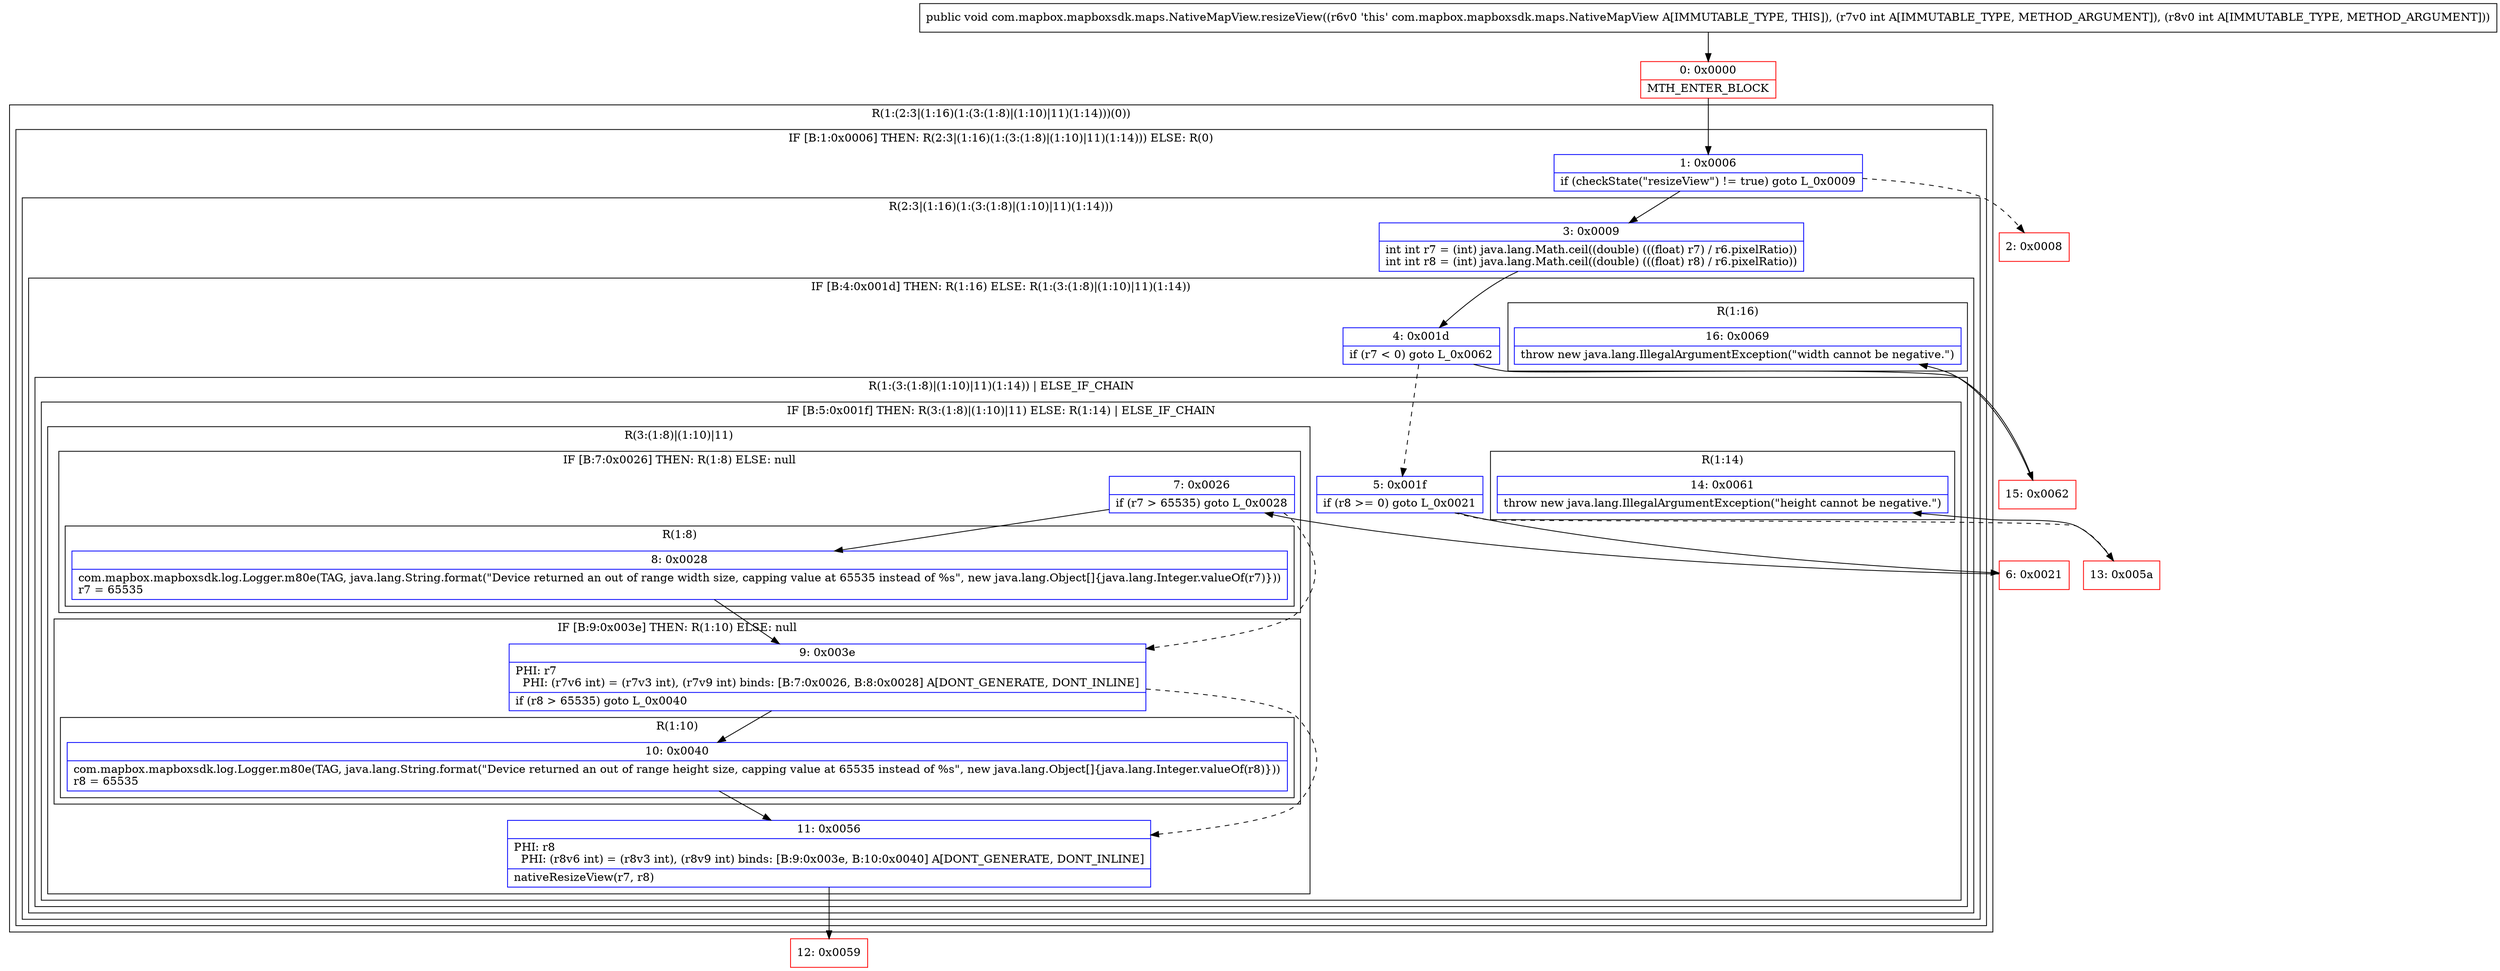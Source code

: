 digraph "CFG forcom.mapbox.mapboxsdk.maps.NativeMapView.resizeView(II)V" {
subgraph cluster_Region_1795966739 {
label = "R(1:(2:3|(1:16)(1:(3:(1:8)|(1:10)|11)(1:14)))(0))";
node [shape=record,color=blue];
subgraph cluster_IfRegion_1061334085 {
label = "IF [B:1:0x0006] THEN: R(2:3|(1:16)(1:(3:(1:8)|(1:10)|11)(1:14))) ELSE: R(0)";
node [shape=record,color=blue];
Node_1 [shape=record,label="{1\:\ 0x0006|if (checkState(\"resizeView\") != true) goto L_0x0009\l}"];
subgraph cluster_Region_227386301 {
label = "R(2:3|(1:16)(1:(3:(1:8)|(1:10)|11)(1:14)))";
node [shape=record,color=blue];
Node_3 [shape=record,label="{3\:\ 0x0009|int int r7 = (int) java.lang.Math.ceil((double) (((float) r7) \/ r6.pixelRatio))\lint int r8 = (int) java.lang.Math.ceil((double) (((float) r8) \/ r6.pixelRatio))\l}"];
subgraph cluster_IfRegion_173998288 {
label = "IF [B:4:0x001d] THEN: R(1:16) ELSE: R(1:(3:(1:8)|(1:10)|11)(1:14))";
node [shape=record,color=blue];
Node_4 [shape=record,label="{4\:\ 0x001d|if (r7 \< 0) goto L_0x0062\l}"];
subgraph cluster_Region_779428627 {
label = "R(1:16)";
node [shape=record,color=blue];
Node_16 [shape=record,label="{16\:\ 0x0069|throw new java.lang.IllegalArgumentException(\"width cannot be negative.\")\l}"];
}
subgraph cluster_Region_1982596237 {
label = "R(1:(3:(1:8)|(1:10)|11)(1:14)) | ELSE_IF_CHAIN\l";
node [shape=record,color=blue];
subgraph cluster_IfRegion_1330031159 {
label = "IF [B:5:0x001f] THEN: R(3:(1:8)|(1:10)|11) ELSE: R(1:14) | ELSE_IF_CHAIN\l";
node [shape=record,color=blue];
Node_5 [shape=record,label="{5\:\ 0x001f|if (r8 \>= 0) goto L_0x0021\l}"];
subgraph cluster_Region_325599000 {
label = "R(3:(1:8)|(1:10)|11)";
node [shape=record,color=blue];
subgraph cluster_IfRegion_1931012749 {
label = "IF [B:7:0x0026] THEN: R(1:8) ELSE: null";
node [shape=record,color=blue];
Node_7 [shape=record,label="{7\:\ 0x0026|if (r7 \> 65535) goto L_0x0028\l}"];
subgraph cluster_Region_1123916509 {
label = "R(1:8)";
node [shape=record,color=blue];
Node_8 [shape=record,label="{8\:\ 0x0028|com.mapbox.mapboxsdk.log.Logger.m80e(TAG, java.lang.String.format(\"Device returned an out of range width size, capping value at 65535 instead of %s\", new java.lang.Object[]\{java.lang.Integer.valueOf(r7)\}))\lr7 = 65535\l}"];
}
}
subgraph cluster_IfRegion_2076081616 {
label = "IF [B:9:0x003e] THEN: R(1:10) ELSE: null";
node [shape=record,color=blue];
Node_9 [shape=record,label="{9\:\ 0x003e|PHI: r7 \l  PHI: (r7v6 int) = (r7v3 int), (r7v9 int) binds: [B:7:0x0026, B:8:0x0028] A[DONT_GENERATE, DONT_INLINE]\l|if (r8 \> 65535) goto L_0x0040\l}"];
subgraph cluster_Region_1038972122 {
label = "R(1:10)";
node [shape=record,color=blue];
Node_10 [shape=record,label="{10\:\ 0x0040|com.mapbox.mapboxsdk.log.Logger.m80e(TAG, java.lang.String.format(\"Device returned an out of range height size, capping value at 65535 instead of %s\", new java.lang.Object[]\{java.lang.Integer.valueOf(r8)\}))\lr8 = 65535\l}"];
}
}
Node_11 [shape=record,label="{11\:\ 0x0056|PHI: r8 \l  PHI: (r8v6 int) = (r8v3 int), (r8v9 int) binds: [B:9:0x003e, B:10:0x0040] A[DONT_GENERATE, DONT_INLINE]\l|nativeResizeView(r7, r8)\l}"];
}
subgraph cluster_Region_2131878276 {
label = "R(1:14)";
node [shape=record,color=blue];
Node_14 [shape=record,label="{14\:\ 0x0061|throw new java.lang.IllegalArgumentException(\"height cannot be negative.\")\l}"];
}
}
}
}
}
subgraph cluster_Region_1427851943 {
label = "R(0)";
node [shape=record,color=blue];
}
}
}
Node_0 [shape=record,color=red,label="{0\:\ 0x0000|MTH_ENTER_BLOCK\l}"];
Node_2 [shape=record,color=red,label="{2\:\ 0x0008}"];
Node_6 [shape=record,color=red,label="{6\:\ 0x0021}"];
Node_12 [shape=record,color=red,label="{12\:\ 0x0059}"];
Node_13 [shape=record,color=red,label="{13\:\ 0x005a}"];
Node_15 [shape=record,color=red,label="{15\:\ 0x0062}"];
MethodNode[shape=record,label="{public void com.mapbox.mapboxsdk.maps.NativeMapView.resizeView((r6v0 'this' com.mapbox.mapboxsdk.maps.NativeMapView A[IMMUTABLE_TYPE, THIS]), (r7v0 int A[IMMUTABLE_TYPE, METHOD_ARGUMENT]), (r8v0 int A[IMMUTABLE_TYPE, METHOD_ARGUMENT])) }"];
MethodNode -> Node_0;
Node_1 -> Node_2[style=dashed];
Node_1 -> Node_3;
Node_3 -> Node_4;
Node_4 -> Node_5[style=dashed];
Node_4 -> Node_15;
Node_5 -> Node_6;
Node_5 -> Node_13[style=dashed];
Node_7 -> Node_8;
Node_7 -> Node_9[style=dashed];
Node_8 -> Node_9;
Node_9 -> Node_10;
Node_9 -> Node_11[style=dashed];
Node_10 -> Node_11;
Node_11 -> Node_12;
Node_0 -> Node_1;
Node_6 -> Node_7;
Node_13 -> Node_14;
Node_15 -> Node_16;
}

